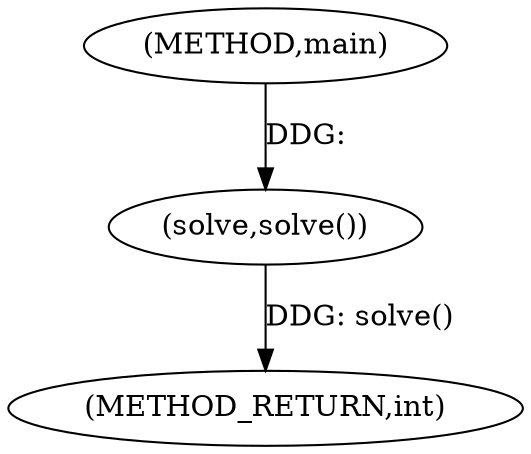 digraph "main" {  
"1000185" [label = "(METHOD,main)" ]
"1000188" [label = "(METHOD_RETURN,int)" ]
"1000187" [label = "(solve,solve())" ]
  "1000187" -> "1000188"  [ label = "DDG: solve()"] 
  "1000185" -> "1000187"  [ label = "DDG: "] 
}
